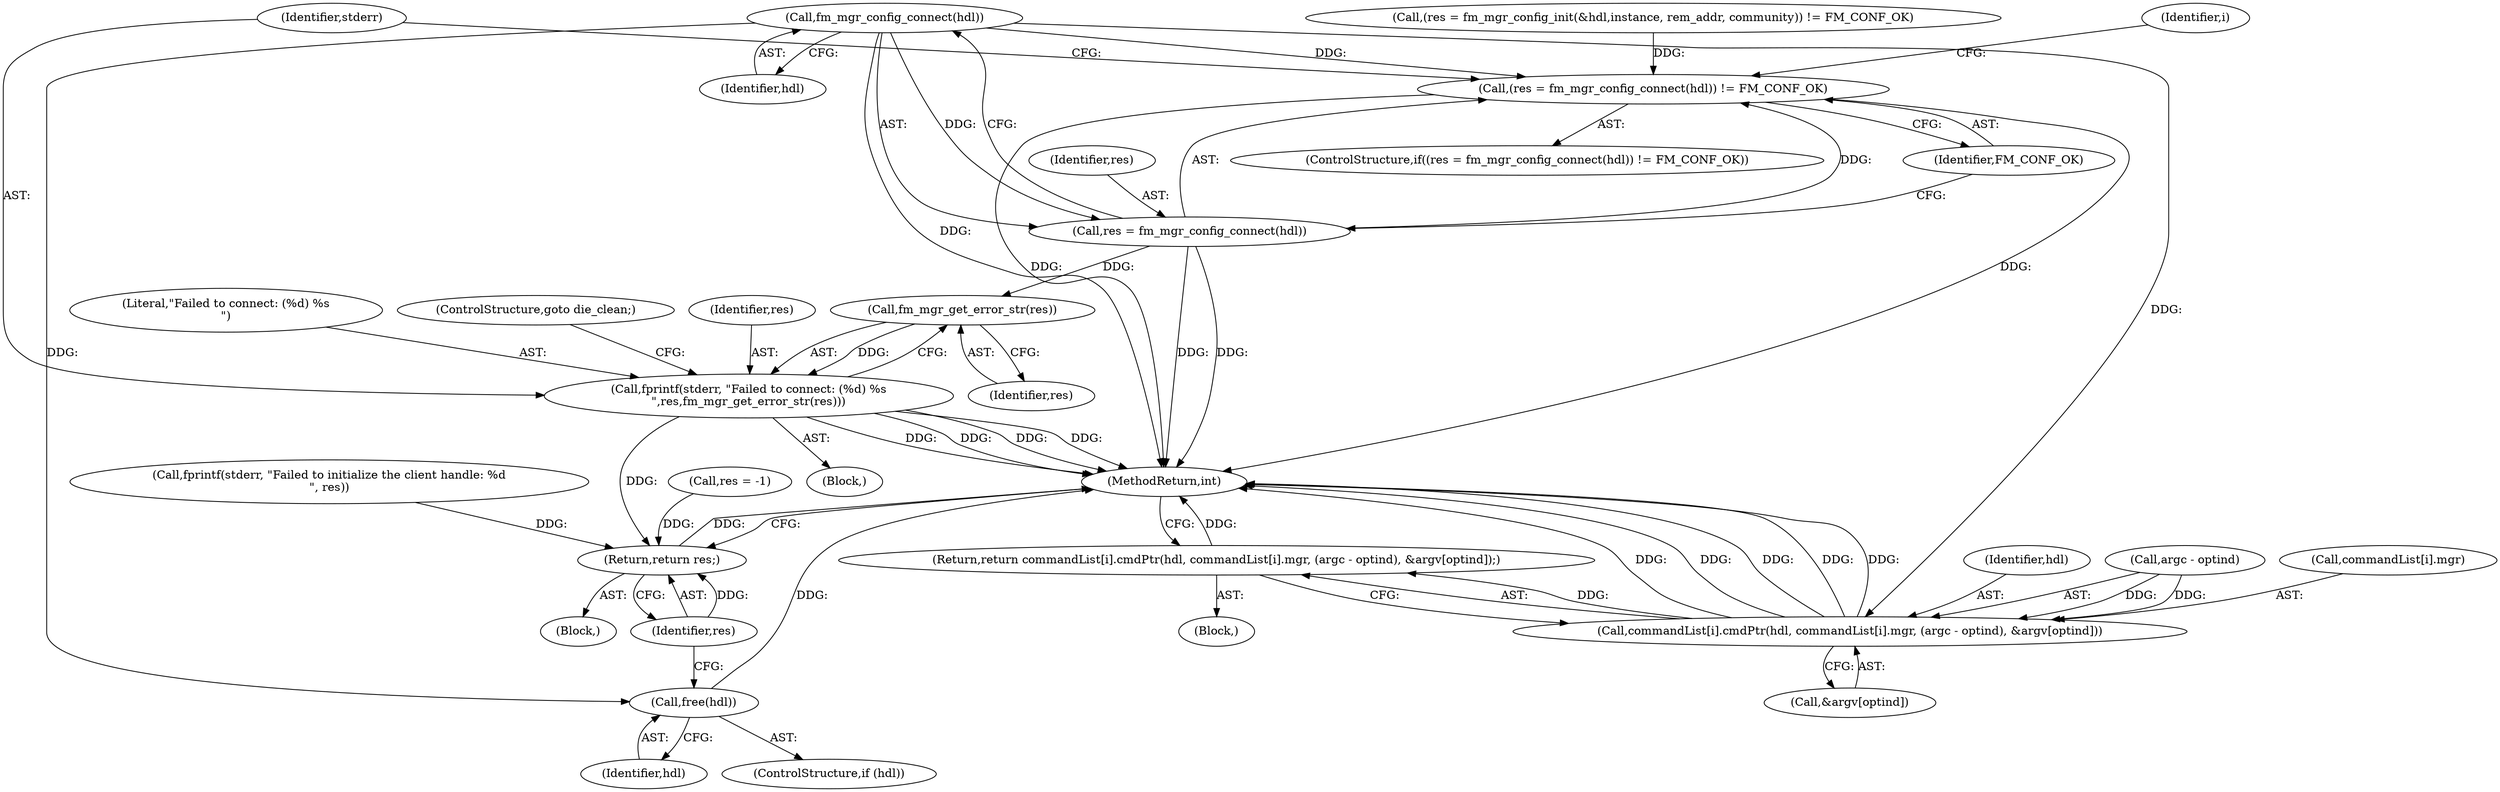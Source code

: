 digraph "0_opa-ff_c5759e7b76f5bf844be6c6641cc1b356bbc83869@API" {
"1000217" [label="(Call,fm_mgr_config_connect(hdl))"];
"1000214" [label="(Call,(res = fm_mgr_config_connect(hdl)) != FM_CONF_OK)"];
"1000215" [label="(Call,res = fm_mgr_config_connect(hdl))"];
"1000225" [label="(Call,fm_mgr_get_error_str(res))"];
"1000221" [label="(Call,fprintf(stderr, \"Failed to connect: (%d) %s\n\",res,fm_mgr_get_error_str(res)))"];
"1000281" [label="(Return,return res;)"];
"1000250" [label="(Call,commandList[i].cmdPtr(hdl, commandList[i].mgr, (argc - optind), &argv[optind]))"];
"1000249" [label="(Return,return commandList[i].cmdPtr(hdl, commandList[i].mgr, (argc - optind), &argv[optind]);)"];
"1000279" [label="(Call,free(hdl))"];
"1000222" [label="(Identifier,stderr)"];
"1000219" [label="(Identifier,FM_CONF_OK)"];
"1000272" [label="(Call,res = -1)"];
"1000280" [label="(Identifier,hdl)"];
"1000221" [label="(Call,fprintf(stderr, \"Failed to connect: (%d) %s\n\",res,fm_mgr_get_error_str(res)))"];
"1000248" [label="(Block,)"];
"1000251" [label="(Identifier,hdl)"];
"1000208" [label="(Call,fprintf(stderr, \"Failed to initialize the client handle: %d\n\", res))"];
"1000220" [label="(Block,)"];
"1000249" [label="(Return,return commandList[i].cmdPtr(hdl, commandList[i].mgr, (argc - optind), &argv[optind]);)"];
"1000218" [label="(Identifier,hdl)"];
"1000214" [label="(Call,(res = fm_mgr_config_connect(hdl)) != FM_CONF_OK)"];
"1000217" [label="(Call,fm_mgr_config_connect(hdl))"];
"1000230" [label="(Identifier,i)"];
"1000213" [label="(ControlStructure,if((res = fm_mgr_config_connect(hdl)) != FM_CONF_OK))"];
"1000279" [label="(Call,free(hdl))"];
"1000227" [label="(ControlStructure,goto die_clean;)"];
"1000282" [label="(Identifier,res)"];
"1000216" [label="(Identifier,res)"];
"1000277" [label="(ControlStructure,if (hdl))"];
"1000257" [label="(Call,argc - optind)"];
"1000283" [label="(MethodReturn,int)"];
"1000224" [label="(Identifier,res)"];
"1000223" [label="(Literal,\"Failed to connect: (%d) %s\n\")"];
"1000215" [label="(Call,res = fm_mgr_config_connect(hdl))"];
"1000225" [label="(Call,fm_mgr_get_error_str(res))"];
"1000252" [label="(Call,commandList[i].mgr)"];
"1000250" [label="(Call,commandList[i].cmdPtr(hdl, commandList[i].mgr, (argc - optind), &argv[optind]))"];
"1000281" [label="(Return,return res;)"];
"1000104" [label="(Block,)"];
"1000260" [label="(Call,&argv[optind])"];
"1000226" [label="(Identifier,res)"];
"1000197" [label="(Call,(res = fm_mgr_config_init(&hdl,instance, rem_addr, community)) != FM_CONF_OK)"];
"1000217" -> "1000215"  [label="AST: "];
"1000217" -> "1000218"  [label="CFG: "];
"1000218" -> "1000217"  [label="AST: "];
"1000215" -> "1000217"  [label="CFG: "];
"1000217" -> "1000283"  [label="DDG: "];
"1000217" -> "1000214"  [label="DDG: "];
"1000217" -> "1000215"  [label="DDG: "];
"1000217" -> "1000250"  [label="DDG: "];
"1000217" -> "1000279"  [label="DDG: "];
"1000214" -> "1000213"  [label="AST: "];
"1000214" -> "1000219"  [label="CFG: "];
"1000215" -> "1000214"  [label="AST: "];
"1000219" -> "1000214"  [label="AST: "];
"1000222" -> "1000214"  [label="CFG: "];
"1000230" -> "1000214"  [label="CFG: "];
"1000214" -> "1000283"  [label="DDG: "];
"1000214" -> "1000283"  [label="DDG: "];
"1000215" -> "1000214"  [label="DDG: "];
"1000197" -> "1000214"  [label="DDG: "];
"1000216" -> "1000215"  [label="AST: "];
"1000219" -> "1000215"  [label="CFG: "];
"1000215" -> "1000283"  [label="DDG: "];
"1000215" -> "1000283"  [label="DDG: "];
"1000215" -> "1000225"  [label="DDG: "];
"1000225" -> "1000221"  [label="AST: "];
"1000225" -> "1000226"  [label="CFG: "];
"1000226" -> "1000225"  [label="AST: "];
"1000221" -> "1000225"  [label="CFG: "];
"1000225" -> "1000221"  [label="DDG: "];
"1000221" -> "1000220"  [label="AST: "];
"1000222" -> "1000221"  [label="AST: "];
"1000223" -> "1000221"  [label="AST: "];
"1000224" -> "1000221"  [label="AST: "];
"1000227" -> "1000221"  [label="CFG: "];
"1000221" -> "1000283"  [label="DDG: "];
"1000221" -> "1000283"  [label="DDG: "];
"1000221" -> "1000283"  [label="DDG: "];
"1000221" -> "1000283"  [label="DDG: "];
"1000221" -> "1000281"  [label="DDG: "];
"1000281" -> "1000104"  [label="AST: "];
"1000281" -> "1000282"  [label="CFG: "];
"1000282" -> "1000281"  [label="AST: "];
"1000283" -> "1000281"  [label="CFG: "];
"1000281" -> "1000283"  [label="DDG: "];
"1000282" -> "1000281"  [label="DDG: "];
"1000272" -> "1000281"  [label="DDG: "];
"1000208" -> "1000281"  [label="DDG: "];
"1000250" -> "1000249"  [label="AST: "];
"1000250" -> "1000260"  [label="CFG: "];
"1000251" -> "1000250"  [label="AST: "];
"1000252" -> "1000250"  [label="AST: "];
"1000257" -> "1000250"  [label="AST: "];
"1000260" -> "1000250"  [label="AST: "];
"1000249" -> "1000250"  [label="CFG: "];
"1000250" -> "1000283"  [label="DDG: "];
"1000250" -> "1000283"  [label="DDG: "];
"1000250" -> "1000283"  [label="DDG: "];
"1000250" -> "1000283"  [label="DDG: "];
"1000250" -> "1000283"  [label="DDG: "];
"1000250" -> "1000249"  [label="DDG: "];
"1000257" -> "1000250"  [label="DDG: "];
"1000257" -> "1000250"  [label="DDG: "];
"1000249" -> "1000248"  [label="AST: "];
"1000283" -> "1000249"  [label="CFG: "];
"1000249" -> "1000283"  [label="DDG: "];
"1000279" -> "1000277"  [label="AST: "];
"1000279" -> "1000280"  [label="CFG: "];
"1000280" -> "1000279"  [label="AST: "];
"1000282" -> "1000279"  [label="CFG: "];
"1000279" -> "1000283"  [label="DDG: "];
}
